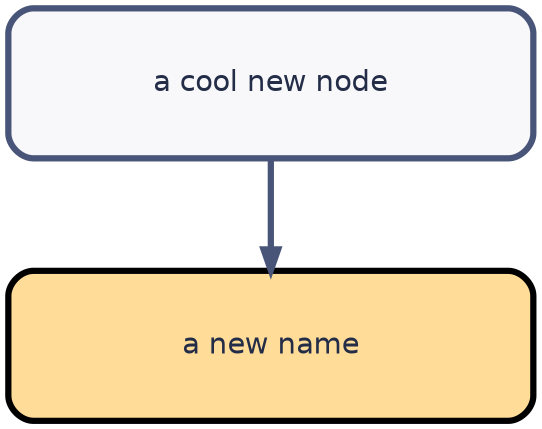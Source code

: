 digraph {

    graph [fontname = "helvetica" rankdir=TB ranksep=0.75 nodesep=0.5];
    node [fontname = "helvetica" style="filled,rounded" shape=box height=1 width=3.5 penwidth=3];
    edge [fontname = "helvetica" penwidth=3 color="#485478"];

    "n0" [label="a cool new node" fillcolor="#F8F8FA" color="#485478" fontcolor="#242D48"]
    "n1" [label="a new name" fillcolor="#FFDD99" color="CC851F" fontcolor="#242D48"]

    "n0" -> "n1";

}
